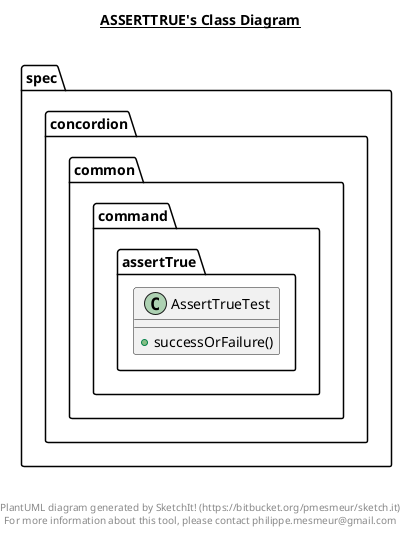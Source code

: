 @startuml

title __ASSERTTRUE's Class Diagram__\n

  package spec.concordion {
    package spec.concordion.common.command {
      package spec.concordion.common.command.assertTrue {
        class AssertTrueTest {
            + successOrFailure()
        }
      }
    }
  }
  



right footer


PlantUML diagram generated by SketchIt! (https://bitbucket.org/pmesmeur/sketch.it)
For more information about this tool, please contact philippe.mesmeur@gmail.com
endfooter

@enduml
